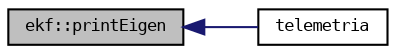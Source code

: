 digraph "ekf::printEigen"
{
  bgcolor="transparent";
  edge [fontname="DejaVuSansMono",fontsize="8",labelfontname="DejaVuSansMono",labelfontsize="8"];
  node [fontname="DejaVuSansMono",fontsize="8",shape=record];
  rankdir="LR";
  Node24 [label="ekf::printEigen",height=0.2,width=0.4,color="black", fillcolor="grey75", style="filled", fontcolor="black"];
  Node24 -> Node25 [dir="back",color="midnightblue",fontsize="8",style="solid",fontname="DejaVuSansMono"];
  Node25 [label="telemetria",height=0.2,width=0.4,color="black",URL="$main_8cpp.html#a50d45340b3399db75c34c3b9f67c1b11"];
}
